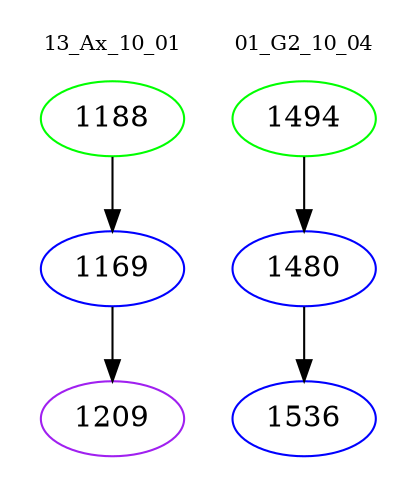 digraph{
subgraph cluster_0 {
color = white
label = "13_Ax_10_01";
fontsize=10;
T0_1188 [label="1188", color="green"]
T0_1188 -> T0_1169 [color="black"]
T0_1169 [label="1169", color="blue"]
T0_1169 -> T0_1209 [color="black"]
T0_1209 [label="1209", color="purple"]
}
subgraph cluster_1 {
color = white
label = "01_G2_10_04";
fontsize=10;
T1_1494 [label="1494", color="green"]
T1_1494 -> T1_1480 [color="black"]
T1_1480 [label="1480", color="blue"]
T1_1480 -> T1_1536 [color="black"]
T1_1536 [label="1536", color="blue"]
}
}
